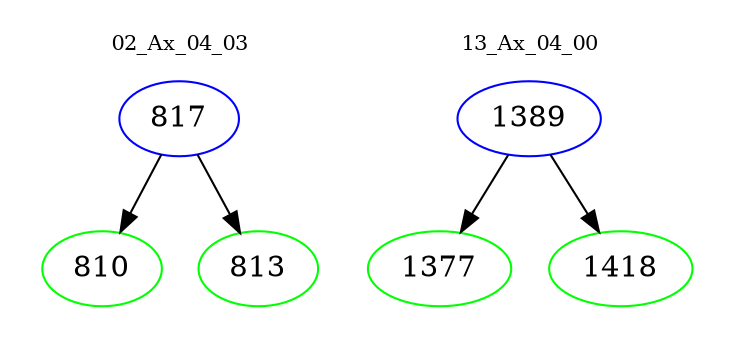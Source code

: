 digraph{
subgraph cluster_0 {
color = white
label = "02_Ax_04_03";
fontsize=10;
T0_817 [label="817", color="blue"]
T0_817 -> T0_810 [color="black"]
T0_810 [label="810", color="green"]
T0_817 -> T0_813 [color="black"]
T0_813 [label="813", color="green"]
}
subgraph cluster_1 {
color = white
label = "13_Ax_04_00";
fontsize=10;
T1_1389 [label="1389", color="blue"]
T1_1389 -> T1_1377 [color="black"]
T1_1377 [label="1377", color="green"]
T1_1389 -> T1_1418 [color="black"]
T1_1418 [label="1418", color="green"]
}
}
